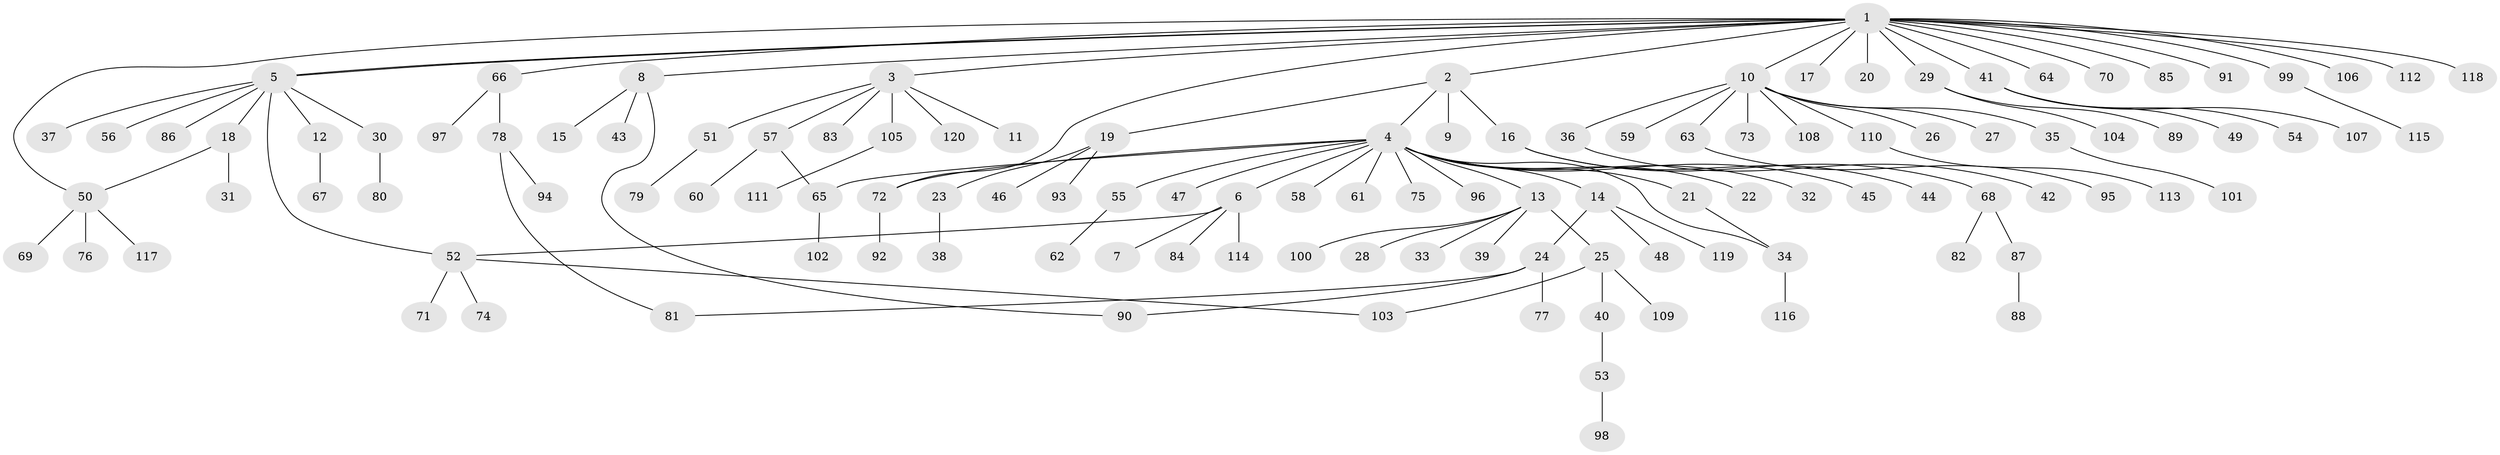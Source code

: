 // coarse degree distribution, {4: 0.03333333333333333, 1: 0.65, 14: 0.016666666666666666, 7: 0.016666666666666666, 3: 0.08333333333333333, 2: 0.15, 8: 0.016666666666666666, 18: 0.016666666666666666, 5: 0.016666666666666666}
// Generated by graph-tools (version 1.1) at 2025/36/03/04/25 23:36:51]
// undirected, 120 vertices, 128 edges
graph export_dot {
  node [color=gray90,style=filled];
  1;
  2;
  3;
  4;
  5;
  6;
  7;
  8;
  9;
  10;
  11;
  12;
  13;
  14;
  15;
  16;
  17;
  18;
  19;
  20;
  21;
  22;
  23;
  24;
  25;
  26;
  27;
  28;
  29;
  30;
  31;
  32;
  33;
  34;
  35;
  36;
  37;
  38;
  39;
  40;
  41;
  42;
  43;
  44;
  45;
  46;
  47;
  48;
  49;
  50;
  51;
  52;
  53;
  54;
  55;
  56;
  57;
  58;
  59;
  60;
  61;
  62;
  63;
  64;
  65;
  66;
  67;
  68;
  69;
  70;
  71;
  72;
  73;
  74;
  75;
  76;
  77;
  78;
  79;
  80;
  81;
  82;
  83;
  84;
  85;
  86;
  87;
  88;
  89;
  90;
  91;
  92;
  93;
  94;
  95;
  96;
  97;
  98;
  99;
  100;
  101;
  102;
  103;
  104;
  105;
  106;
  107;
  108;
  109;
  110;
  111;
  112;
  113;
  114;
  115;
  116;
  117;
  118;
  119;
  120;
  1 -- 2;
  1 -- 3;
  1 -- 5;
  1 -- 5;
  1 -- 8;
  1 -- 10;
  1 -- 17;
  1 -- 20;
  1 -- 29;
  1 -- 41;
  1 -- 50;
  1 -- 64;
  1 -- 66;
  1 -- 70;
  1 -- 72;
  1 -- 85;
  1 -- 91;
  1 -- 99;
  1 -- 106;
  1 -- 112;
  1 -- 118;
  2 -- 4;
  2 -- 9;
  2 -- 16;
  2 -- 19;
  3 -- 11;
  3 -- 51;
  3 -- 57;
  3 -- 83;
  3 -- 105;
  3 -- 120;
  4 -- 6;
  4 -- 13;
  4 -- 14;
  4 -- 21;
  4 -- 22;
  4 -- 32;
  4 -- 34;
  4 -- 45;
  4 -- 47;
  4 -- 55;
  4 -- 58;
  4 -- 61;
  4 -- 65;
  4 -- 72;
  4 -- 75;
  4 -- 96;
  5 -- 12;
  5 -- 18;
  5 -- 30;
  5 -- 37;
  5 -- 52;
  5 -- 56;
  5 -- 86;
  6 -- 7;
  6 -- 52;
  6 -- 84;
  6 -- 114;
  8 -- 15;
  8 -- 43;
  8 -- 90;
  10 -- 26;
  10 -- 27;
  10 -- 35;
  10 -- 36;
  10 -- 59;
  10 -- 63;
  10 -- 73;
  10 -- 108;
  10 -- 110;
  12 -- 67;
  13 -- 25;
  13 -- 28;
  13 -- 33;
  13 -- 39;
  13 -- 100;
  14 -- 24;
  14 -- 48;
  14 -- 119;
  16 -- 44;
  16 -- 68;
  18 -- 31;
  18 -- 50;
  19 -- 23;
  19 -- 46;
  19 -- 93;
  21 -- 34;
  23 -- 38;
  24 -- 77;
  24 -- 81;
  24 -- 90;
  25 -- 40;
  25 -- 103;
  25 -- 109;
  29 -- 89;
  29 -- 104;
  30 -- 80;
  34 -- 116;
  35 -- 101;
  36 -- 42;
  40 -- 53;
  41 -- 49;
  41 -- 54;
  41 -- 107;
  50 -- 69;
  50 -- 76;
  50 -- 117;
  51 -- 79;
  52 -- 71;
  52 -- 74;
  52 -- 103;
  53 -- 98;
  55 -- 62;
  57 -- 60;
  57 -- 65;
  63 -- 95;
  65 -- 102;
  66 -- 78;
  66 -- 97;
  68 -- 82;
  68 -- 87;
  72 -- 92;
  78 -- 81;
  78 -- 94;
  87 -- 88;
  99 -- 115;
  105 -- 111;
  110 -- 113;
}
